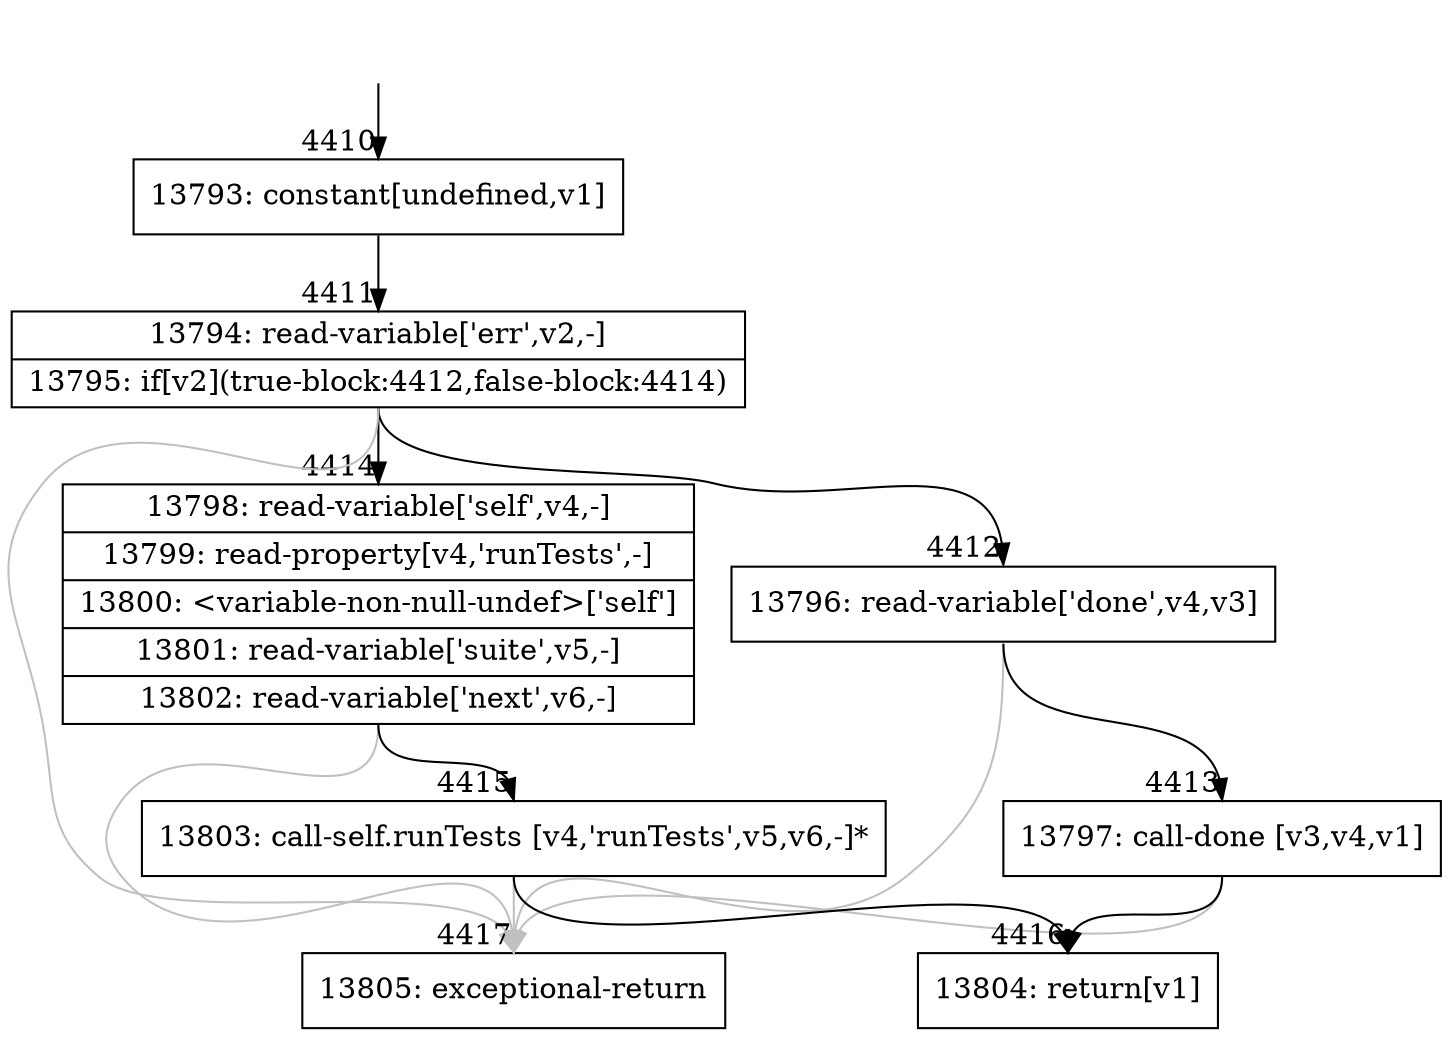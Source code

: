 digraph {
rankdir="TD"
BB_entry396[shape=none,label=""];
BB_entry396 -> BB4410 [tailport=s, headport=n, headlabel="    4410"]
BB4410 [shape=record label="{13793: constant[undefined,v1]}" ] 
BB4410 -> BB4411 [tailport=s, headport=n, headlabel="      4411"]
BB4411 [shape=record label="{13794: read-variable['err',v2,-]|13795: if[v2](true-block:4412,false-block:4414)}" ] 
BB4411 -> BB4412 [tailport=s, headport=n, headlabel="      4412"]
BB4411 -> BB4414 [tailport=s, headport=n, headlabel="      4414"]
BB4411 -> BB4417 [tailport=s, headport=n, color=gray, headlabel="      4417"]
BB4412 [shape=record label="{13796: read-variable['done',v4,v3]}" ] 
BB4412 -> BB4413 [tailport=s, headport=n, headlabel="      4413"]
BB4412 -> BB4417 [tailport=s, headport=n, color=gray]
BB4413 [shape=record label="{13797: call-done [v3,v4,v1]}" ] 
BB4413 -> BB4416 [tailport=s, headport=n, headlabel="      4416"]
BB4413 -> BB4417 [tailport=s, headport=n, color=gray]
BB4414 [shape=record label="{13798: read-variable['self',v4,-]|13799: read-property[v4,'runTests',-]|13800: \<variable-non-null-undef\>['self']|13801: read-variable['suite',v5,-]|13802: read-variable['next',v6,-]}" ] 
BB4414 -> BB4415 [tailport=s, headport=n, headlabel="      4415"]
BB4414 -> BB4417 [tailport=s, headport=n, color=gray]
BB4415 [shape=record label="{13803: call-self.runTests [v4,'runTests',v5,v6,-]*}" ] 
BB4415 -> BB4416 [tailport=s, headport=n]
BB4415 -> BB4417 [tailport=s, headport=n, color=gray]
BB4416 [shape=record label="{13804: return[v1]}" ] 
BB4417 [shape=record label="{13805: exceptional-return}" ] 
//#$~ 5138
}
